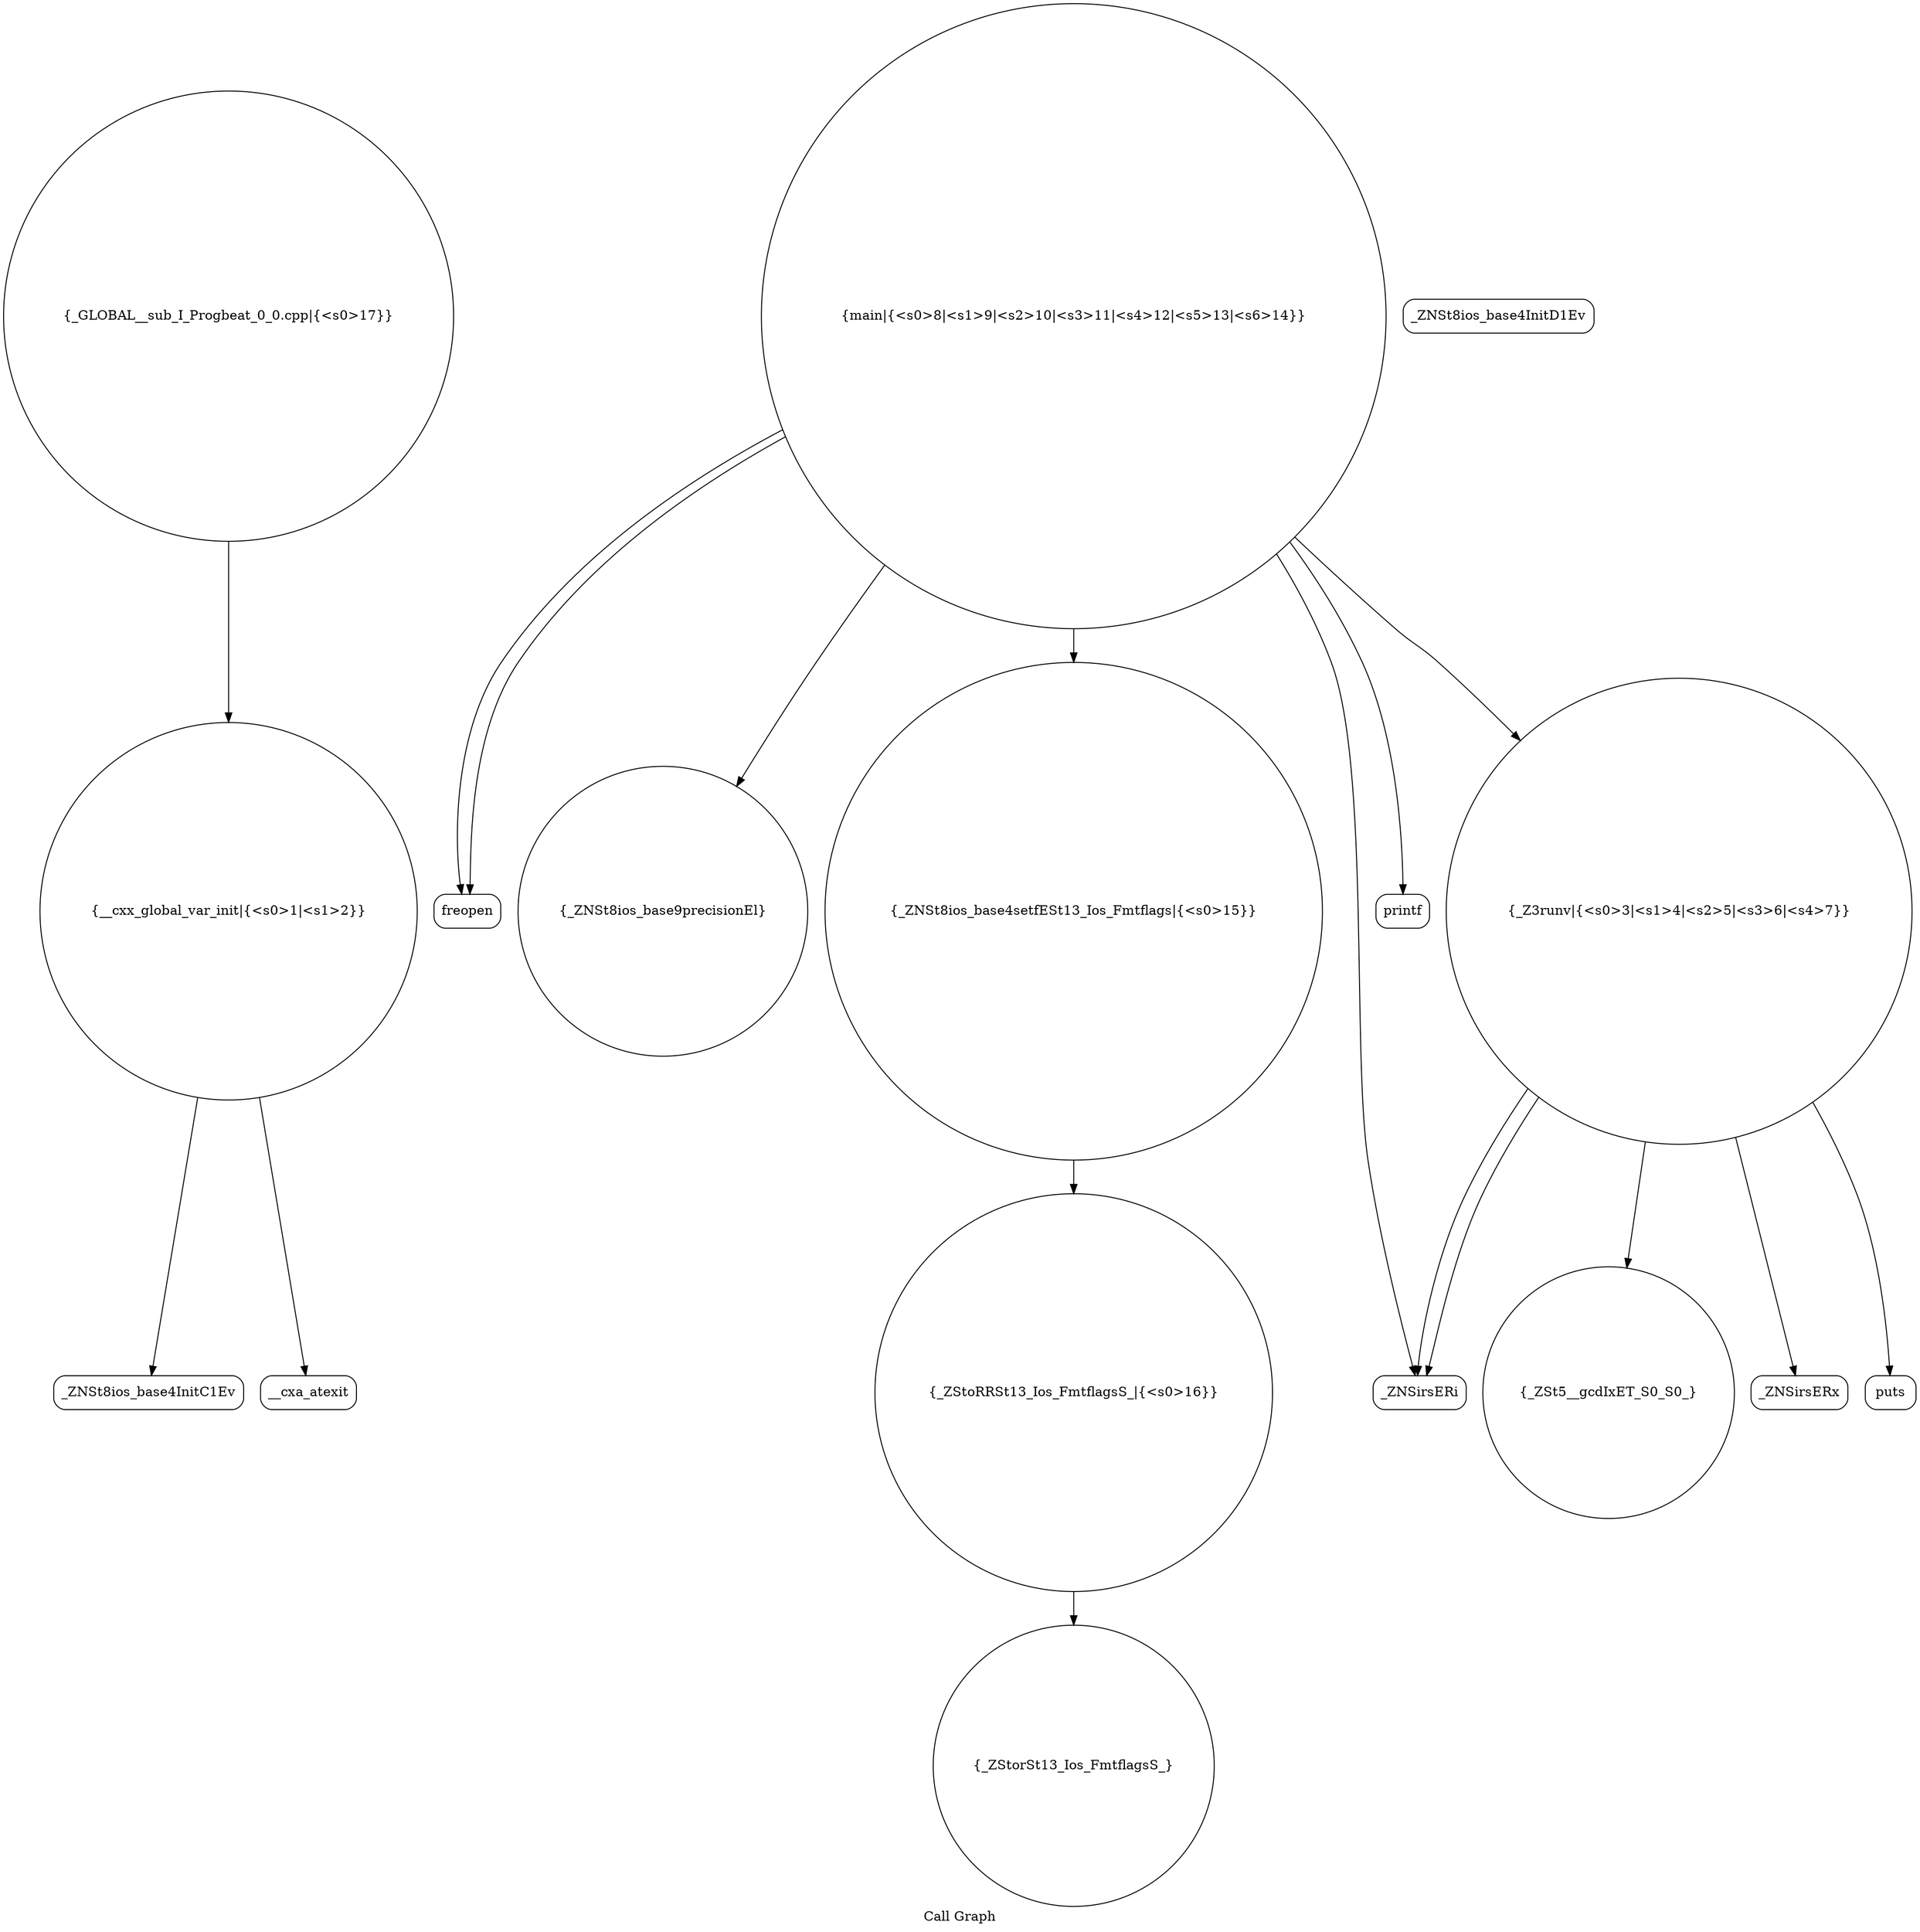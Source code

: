 digraph "Call Graph" {
	label="Call Graph";

	Node0x56108f2253d0 [shape=record,shape=circle,label="{__cxx_global_var_init|{<s0>1|<s1>2}}"];
	Node0x56108f2253d0:s0 -> Node0x56108f225860[color=black];
	Node0x56108f2253d0:s1 -> Node0x56108f225960[color=black];
	Node0x56108f225b60 [shape=record,shape=circle,label="{_ZSt5__gcdIxET_S0_S0_}"];
	Node0x56108f225ee0 [shape=record,shape=circle,label="{_ZStoRRSt13_Ios_FmtflagsS_|{<s0>16}}"];
	Node0x56108f225ee0:s0 -> Node0x56108f225f60[color=black];
	Node0x56108f2258e0 [shape=record,shape=Mrecord,label="{_ZNSt8ios_base4InitD1Ev}"];
	Node0x56108f225c60 [shape=record,shape=circle,label="{main|{<s0>8|<s1>9|<s2>10|<s3>11|<s4>12|<s5>13|<s6>14}}"];
	Node0x56108f225c60:s0 -> Node0x56108f225ce0[color=black];
	Node0x56108f225c60:s1 -> Node0x56108f225ce0[color=black];
	Node0x56108f225c60:s2 -> Node0x56108f225d60[color=black];
	Node0x56108f225c60:s3 -> Node0x56108f225de0[color=black];
	Node0x56108f225c60:s4 -> Node0x56108f225ae0[color=black];
	Node0x56108f225c60:s5 -> Node0x56108f225e60[color=black];
	Node0x56108f225c60:s6 -> Node0x56108f2259e0[color=black];
	Node0x56108f225fe0 [shape=record,shape=circle,label="{_GLOBAL__sub_I_Progbeat_0_0.cpp|{<s0>17}}"];
	Node0x56108f225fe0:s0 -> Node0x56108f2253d0[color=black];
	Node0x56108f2259e0 [shape=record,shape=circle,label="{_Z3runv|{<s0>3|<s1>4|<s2>5|<s3>6|<s4>7}}"];
	Node0x56108f2259e0:s0 -> Node0x56108f225a60[color=black];
	Node0x56108f2259e0:s1 -> Node0x56108f225ae0[color=black];
	Node0x56108f2259e0:s2 -> Node0x56108f225ae0[color=black];
	Node0x56108f2259e0:s3 -> Node0x56108f225b60[color=black];
	Node0x56108f2259e0:s4 -> Node0x56108f225be0[color=black];
	Node0x56108f225d60 [shape=record,shape=circle,label="{_ZNSt8ios_base9precisionEl}"];
	Node0x56108f225ae0 [shape=record,shape=Mrecord,label="{_ZNSirsERi}"];
	Node0x56108f225e60 [shape=record,shape=Mrecord,label="{printf}"];
	Node0x56108f225860 [shape=record,shape=Mrecord,label="{_ZNSt8ios_base4InitC1Ev}"];
	Node0x56108f225be0 [shape=record,shape=Mrecord,label="{puts}"];
	Node0x56108f225f60 [shape=record,shape=circle,label="{_ZStorSt13_Ios_FmtflagsS_}"];
	Node0x56108f225960 [shape=record,shape=Mrecord,label="{__cxa_atexit}"];
	Node0x56108f225ce0 [shape=record,shape=Mrecord,label="{freopen}"];
	Node0x56108f225a60 [shape=record,shape=Mrecord,label="{_ZNSirsERx}"];
	Node0x56108f225de0 [shape=record,shape=circle,label="{_ZNSt8ios_base4setfESt13_Ios_Fmtflags|{<s0>15}}"];
	Node0x56108f225de0:s0 -> Node0x56108f225ee0[color=black];
}
